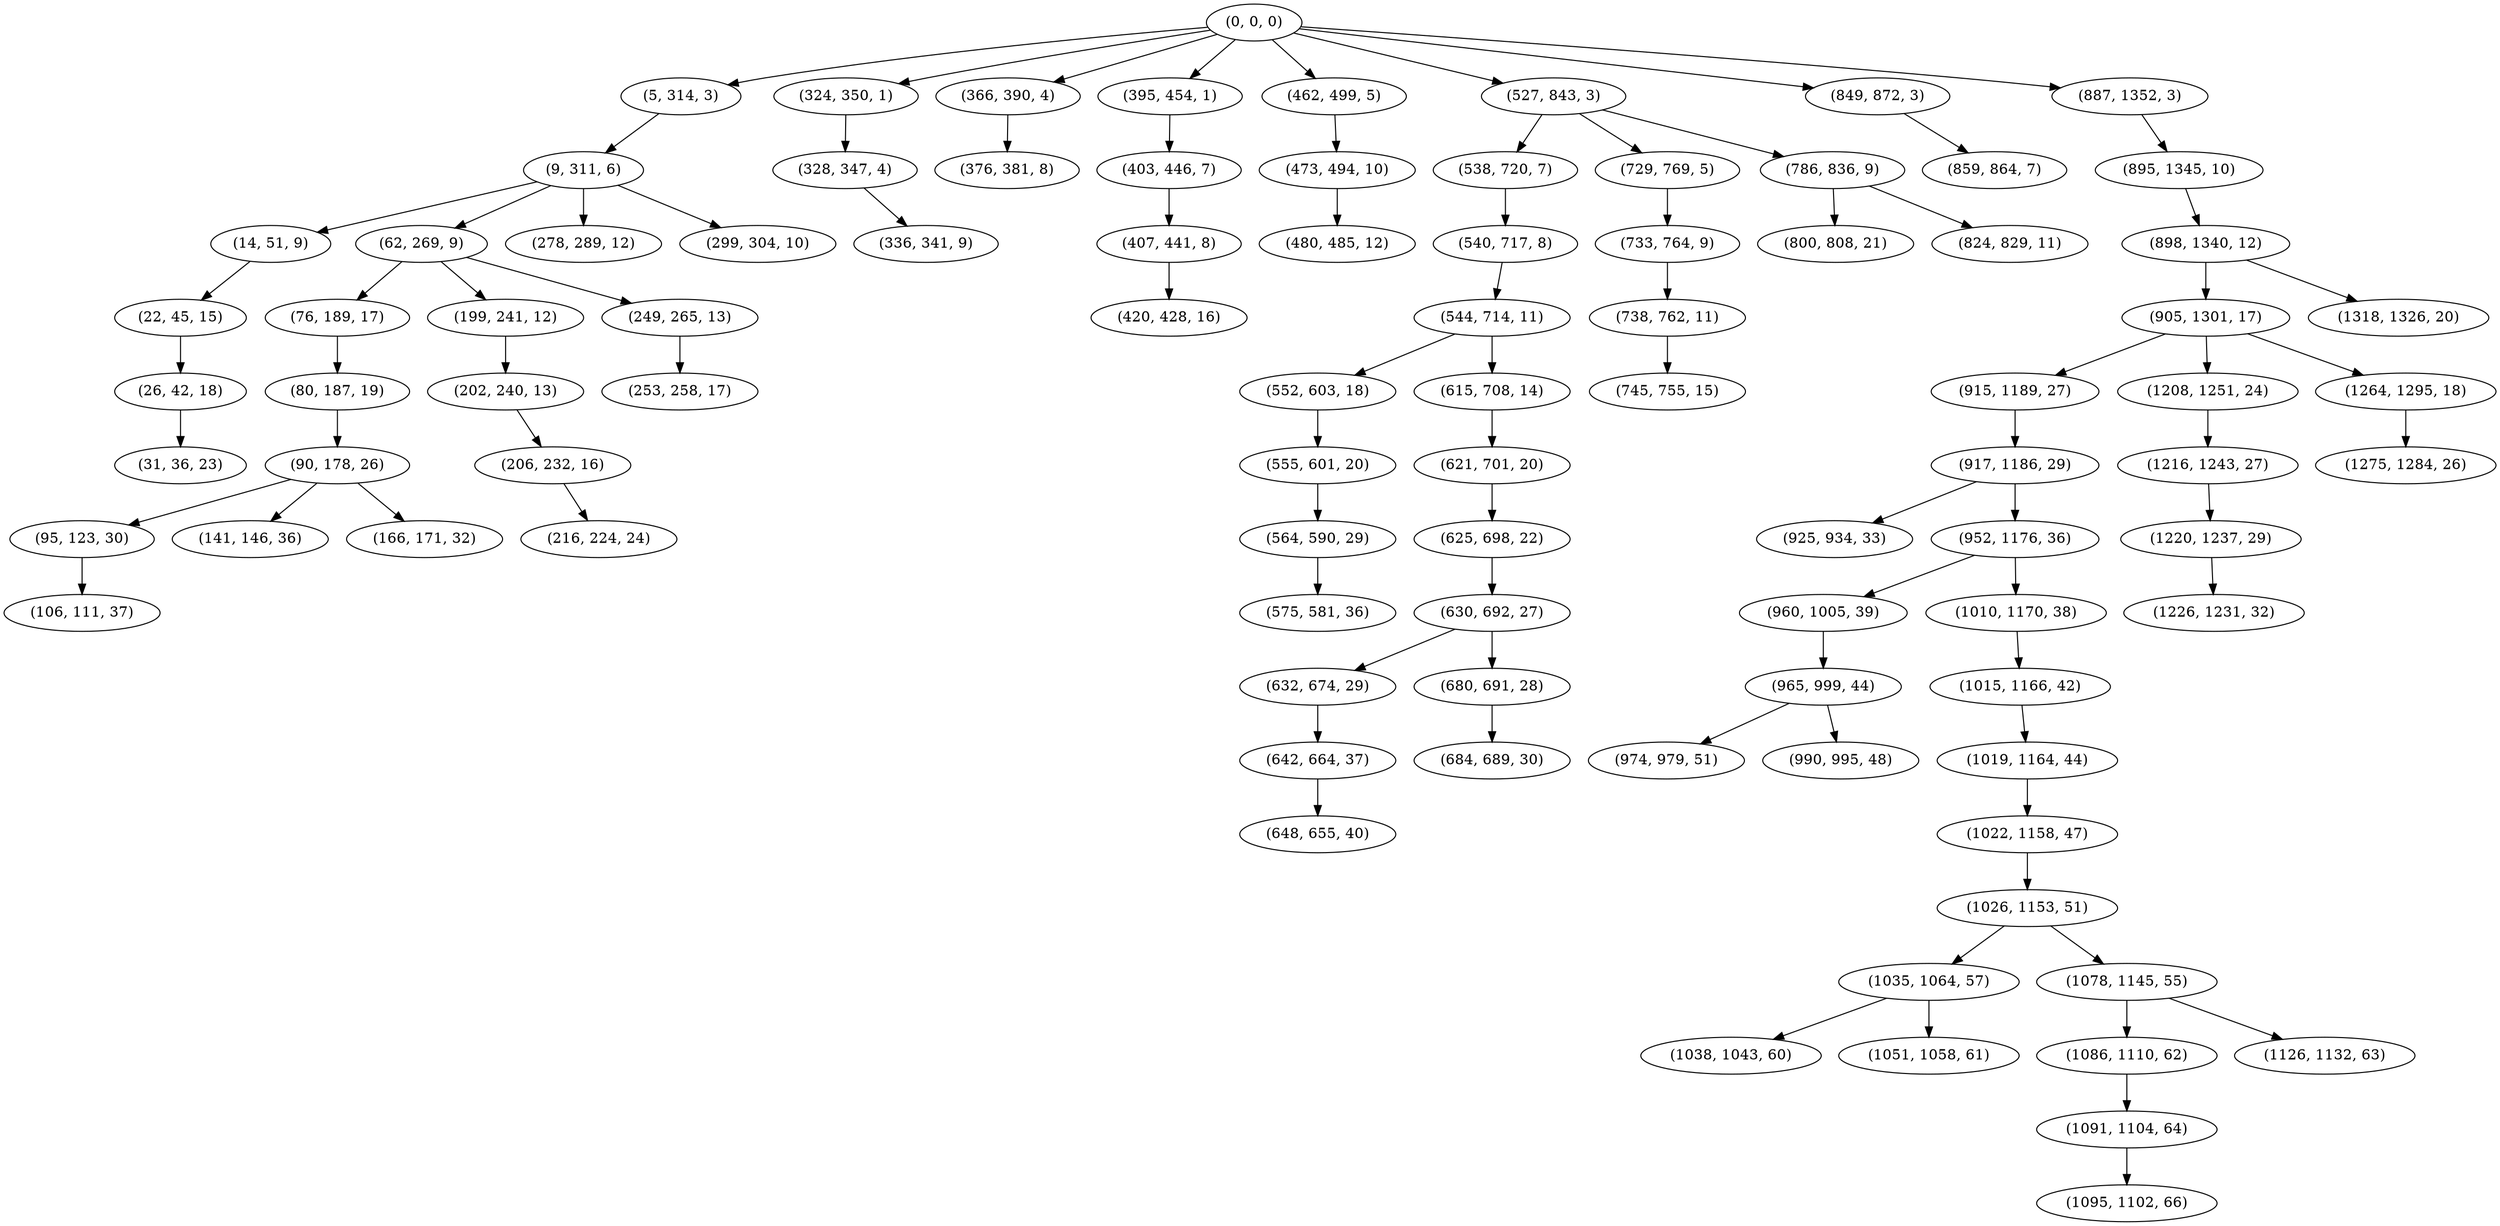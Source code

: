 digraph tree {
    "(0, 0, 0)";
    "(5, 314, 3)";
    "(9, 311, 6)";
    "(14, 51, 9)";
    "(22, 45, 15)";
    "(26, 42, 18)";
    "(31, 36, 23)";
    "(62, 269, 9)";
    "(76, 189, 17)";
    "(80, 187, 19)";
    "(90, 178, 26)";
    "(95, 123, 30)";
    "(106, 111, 37)";
    "(141, 146, 36)";
    "(166, 171, 32)";
    "(199, 241, 12)";
    "(202, 240, 13)";
    "(206, 232, 16)";
    "(216, 224, 24)";
    "(249, 265, 13)";
    "(253, 258, 17)";
    "(278, 289, 12)";
    "(299, 304, 10)";
    "(324, 350, 1)";
    "(328, 347, 4)";
    "(336, 341, 9)";
    "(366, 390, 4)";
    "(376, 381, 8)";
    "(395, 454, 1)";
    "(403, 446, 7)";
    "(407, 441, 8)";
    "(420, 428, 16)";
    "(462, 499, 5)";
    "(473, 494, 10)";
    "(480, 485, 12)";
    "(527, 843, 3)";
    "(538, 720, 7)";
    "(540, 717, 8)";
    "(544, 714, 11)";
    "(552, 603, 18)";
    "(555, 601, 20)";
    "(564, 590, 29)";
    "(575, 581, 36)";
    "(615, 708, 14)";
    "(621, 701, 20)";
    "(625, 698, 22)";
    "(630, 692, 27)";
    "(632, 674, 29)";
    "(642, 664, 37)";
    "(648, 655, 40)";
    "(680, 691, 28)";
    "(684, 689, 30)";
    "(729, 769, 5)";
    "(733, 764, 9)";
    "(738, 762, 11)";
    "(745, 755, 15)";
    "(786, 836, 9)";
    "(800, 808, 21)";
    "(824, 829, 11)";
    "(849, 872, 3)";
    "(859, 864, 7)";
    "(887, 1352, 3)";
    "(895, 1345, 10)";
    "(898, 1340, 12)";
    "(905, 1301, 17)";
    "(915, 1189, 27)";
    "(917, 1186, 29)";
    "(925, 934, 33)";
    "(952, 1176, 36)";
    "(960, 1005, 39)";
    "(965, 999, 44)";
    "(974, 979, 51)";
    "(990, 995, 48)";
    "(1010, 1170, 38)";
    "(1015, 1166, 42)";
    "(1019, 1164, 44)";
    "(1022, 1158, 47)";
    "(1026, 1153, 51)";
    "(1035, 1064, 57)";
    "(1038, 1043, 60)";
    "(1051, 1058, 61)";
    "(1078, 1145, 55)";
    "(1086, 1110, 62)";
    "(1091, 1104, 64)";
    "(1095, 1102, 66)";
    "(1126, 1132, 63)";
    "(1208, 1251, 24)";
    "(1216, 1243, 27)";
    "(1220, 1237, 29)";
    "(1226, 1231, 32)";
    "(1264, 1295, 18)";
    "(1275, 1284, 26)";
    "(1318, 1326, 20)";
    "(0, 0, 0)" -> "(5, 314, 3)";
    "(0, 0, 0)" -> "(324, 350, 1)";
    "(0, 0, 0)" -> "(366, 390, 4)";
    "(0, 0, 0)" -> "(395, 454, 1)";
    "(0, 0, 0)" -> "(462, 499, 5)";
    "(0, 0, 0)" -> "(527, 843, 3)";
    "(0, 0, 0)" -> "(849, 872, 3)";
    "(0, 0, 0)" -> "(887, 1352, 3)";
    "(5, 314, 3)" -> "(9, 311, 6)";
    "(9, 311, 6)" -> "(14, 51, 9)";
    "(9, 311, 6)" -> "(62, 269, 9)";
    "(9, 311, 6)" -> "(278, 289, 12)";
    "(9, 311, 6)" -> "(299, 304, 10)";
    "(14, 51, 9)" -> "(22, 45, 15)";
    "(22, 45, 15)" -> "(26, 42, 18)";
    "(26, 42, 18)" -> "(31, 36, 23)";
    "(62, 269, 9)" -> "(76, 189, 17)";
    "(62, 269, 9)" -> "(199, 241, 12)";
    "(62, 269, 9)" -> "(249, 265, 13)";
    "(76, 189, 17)" -> "(80, 187, 19)";
    "(80, 187, 19)" -> "(90, 178, 26)";
    "(90, 178, 26)" -> "(95, 123, 30)";
    "(90, 178, 26)" -> "(141, 146, 36)";
    "(90, 178, 26)" -> "(166, 171, 32)";
    "(95, 123, 30)" -> "(106, 111, 37)";
    "(199, 241, 12)" -> "(202, 240, 13)";
    "(202, 240, 13)" -> "(206, 232, 16)";
    "(206, 232, 16)" -> "(216, 224, 24)";
    "(249, 265, 13)" -> "(253, 258, 17)";
    "(324, 350, 1)" -> "(328, 347, 4)";
    "(328, 347, 4)" -> "(336, 341, 9)";
    "(366, 390, 4)" -> "(376, 381, 8)";
    "(395, 454, 1)" -> "(403, 446, 7)";
    "(403, 446, 7)" -> "(407, 441, 8)";
    "(407, 441, 8)" -> "(420, 428, 16)";
    "(462, 499, 5)" -> "(473, 494, 10)";
    "(473, 494, 10)" -> "(480, 485, 12)";
    "(527, 843, 3)" -> "(538, 720, 7)";
    "(527, 843, 3)" -> "(729, 769, 5)";
    "(527, 843, 3)" -> "(786, 836, 9)";
    "(538, 720, 7)" -> "(540, 717, 8)";
    "(540, 717, 8)" -> "(544, 714, 11)";
    "(544, 714, 11)" -> "(552, 603, 18)";
    "(544, 714, 11)" -> "(615, 708, 14)";
    "(552, 603, 18)" -> "(555, 601, 20)";
    "(555, 601, 20)" -> "(564, 590, 29)";
    "(564, 590, 29)" -> "(575, 581, 36)";
    "(615, 708, 14)" -> "(621, 701, 20)";
    "(621, 701, 20)" -> "(625, 698, 22)";
    "(625, 698, 22)" -> "(630, 692, 27)";
    "(630, 692, 27)" -> "(632, 674, 29)";
    "(630, 692, 27)" -> "(680, 691, 28)";
    "(632, 674, 29)" -> "(642, 664, 37)";
    "(642, 664, 37)" -> "(648, 655, 40)";
    "(680, 691, 28)" -> "(684, 689, 30)";
    "(729, 769, 5)" -> "(733, 764, 9)";
    "(733, 764, 9)" -> "(738, 762, 11)";
    "(738, 762, 11)" -> "(745, 755, 15)";
    "(786, 836, 9)" -> "(800, 808, 21)";
    "(786, 836, 9)" -> "(824, 829, 11)";
    "(849, 872, 3)" -> "(859, 864, 7)";
    "(887, 1352, 3)" -> "(895, 1345, 10)";
    "(895, 1345, 10)" -> "(898, 1340, 12)";
    "(898, 1340, 12)" -> "(905, 1301, 17)";
    "(898, 1340, 12)" -> "(1318, 1326, 20)";
    "(905, 1301, 17)" -> "(915, 1189, 27)";
    "(905, 1301, 17)" -> "(1208, 1251, 24)";
    "(905, 1301, 17)" -> "(1264, 1295, 18)";
    "(915, 1189, 27)" -> "(917, 1186, 29)";
    "(917, 1186, 29)" -> "(925, 934, 33)";
    "(917, 1186, 29)" -> "(952, 1176, 36)";
    "(952, 1176, 36)" -> "(960, 1005, 39)";
    "(952, 1176, 36)" -> "(1010, 1170, 38)";
    "(960, 1005, 39)" -> "(965, 999, 44)";
    "(965, 999, 44)" -> "(974, 979, 51)";
    "(965, 999, 44)" -> "(990, 995, 48)";
    "(1010, 1170, 38)" -> "(1015, 1166, 42)";
    "(1015, 1166, 42)" -> "(1019, 1164, 44)";
    "(1019, 1164, 44)" -> "(1022, 1158, 47)";
    "(1022, 1158, 47)" -> "(1026, 1153, 51)";
    "(1026, 1153, 51)" -> "(1035, 1064, 57)";
    "(1026, 1153, 51)" -> "(1078, 1145, 55)";
    "(1035, 1064, 57)" -> "(1038, 1043, 60)";
    "(1035, 1064, 57)" -> "(1051, 1058, 61)";
    "(1078, 1145, 55)" -> "(1086, 1110, 62)";
    "(1078, 1145, 55)" -> "(1126, 1132, 63)";
    "(1086, 1110, 62)" -> "(1091, 1104, 64)";
    "(1091, 1104, 64)" -> "(1095, 1102, 66)";
    "(1208, 1251, 24)" -> "(1216, 1243, 27)";
    "(1216, 1243, 27)" -> "(1220, 1237, 29)";
    "(1220, 1237, 29)" -> "(1226, 1231, 32)";
    "(1264, 1295, 18)" -> "(1275, 1284, 26)";
}
